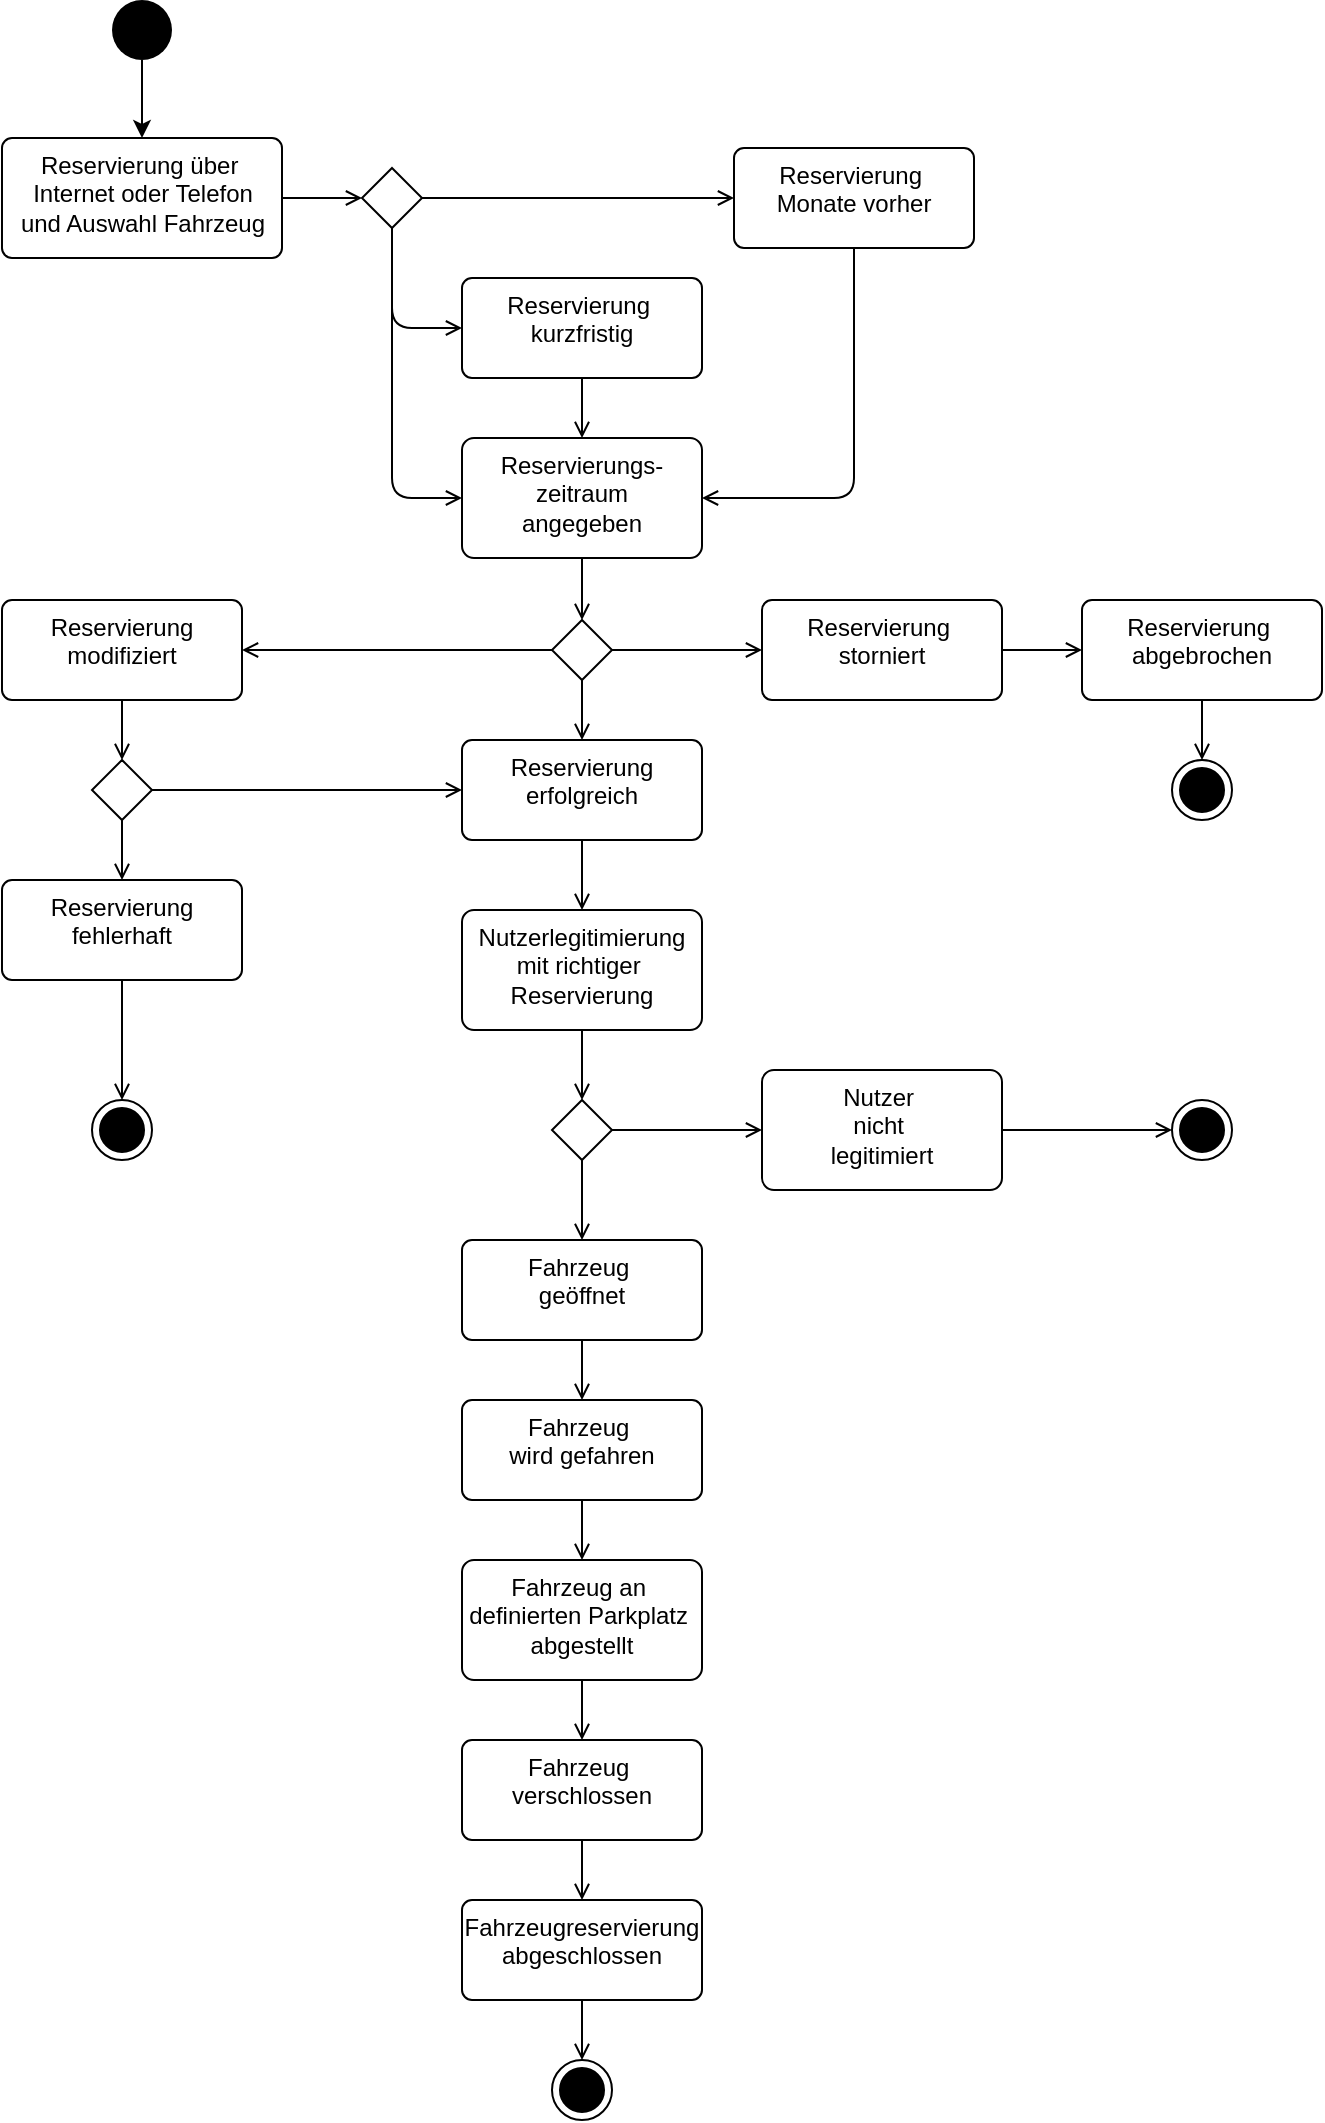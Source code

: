 <mxfile>
    <diagram id="r2AKeFDaDW2Wl4H9EOPQ" name="Zustandsdiagramm">
        <mxGraphModel dx="1558" dy="933" grid="1" gridSize="10" guides="1" tooltips="1" connect="1" arrows="1" fold="1" page="1" pageScale="1" pageWidth="827" pageHeight="1169" math="0" shadow="0">
            <root>
                <mxCell id="0"/>
                <mxCell id="1" parent="0"/>
                <mxCell id="6" style="edgeStyle=none;html=1;exitX=0.5;exitY=1;exitDx=0;exitDy=0;" edge="1" parent="1" source="2" target="4">
                    <mxGeometry relative="1" as="geometry"/>
                </mxCell>
                <mxCell id="2" value="" style="ellipse;fillColor=#000000;strokeColor=none;" parent="1" vertex="1">
                    <mxGeometry x="145" y="50" width="30" height="30" as="geometry"/>
                </mxCell>
                <mxCell id="3" value="" style="ellipse;html=1;shape=endState;fillColor=#000000;strokeColor=#000000;" parent="1" vertex="1">
                    <mxGeometry x="365" y="1080" width="30" height="30" as="geometry"/>
                </mxCell>
                <mxCell id="70" style="edgeStyle=none;html=1;entryX=0;entryY=0.5;entryDx=0;entryDy=0;endArrow=open;endFill=0;" edge="1" parent="1" source="4" target="69">
                    <mxGeometry relative="1" as="geometry"/>
                </mxCell>
                <mxCell id="4" value="Reservierung über&amp;nbsp;&lt;br&gt;Internet oder Telefon&lt;br&gt;und Auswahl&amp;nbsp;Fahrzeug" style="html=1;align=center;verticalAlign=top;rounded=1;absoluteArcSize=1;arcSize=10;dashed=0;" vertex="1" parent="1">
                    <mxGeometry x="90" y="119" width="140" height="60" as="geometry"/>
                </mxCell>
                <mxCell id="91" style="edgeStyle=none;html=1;endArrow=open;endFill=0;" edge="1" parent="1" source="13" target="90">
                    <mxGeometry relative="1" as="geometry"/>
                </mxCell>
                <mxCell id="13" value="Reservierung&amp;nbsp;&lt;br&gt;storniert" style="whiteSpace=wrap;html=1;verticalAlign=top;rounded=1;arcSize=10;dashed=0;" vertex="1" parent="1">
                    <mxGeometry x="470" y="350" width="120" height="50" as="geometry"/>
                </mxCell>
                <mxCell id="78" style="edgeStyle=none;html=1;endArrow=open;endFill=0;" edge="1" parent="1" source="14" target="77">
                    <mxGeometry relative="1" as="geometry"/>
                </mxCell>
                <mxCell id="14" value="Reservierungs-&lt;br&gt;zeitraum&lt;br&gt;angegeben" style="whiteSpace=wrap;html=1;verticalAlign=top;rounded=1;arcSize=10;dashed=0;" vertex="1" parent="1">
                    <mxGeometry x="320" y="269" width="120" height="60" as="geometry"/>
                </mxCell>
                <mxCell id="74" style="edgeStyle=none;html=1;endArrow=open;endFill=0;" edge="1" parent="1" source="15" target="14">
                    <mxGeometry relative="1" as="geometry"/>
                </mxCell>
                <mxCell id="15" value="Reservierung&amp;nbsp;&lt;br&gt;kurzfristig" style="whiteSpace=wrap;html=1;verticalAlign=top;rounded=1;arcSize=10;dashed=0;" vertex="1" parent="1">
                    <mxGeometry x="320" y="189" width="120" height="50" as="geometry"/>
                </mxCell>
                <mxCell id="75" style="edgeStyle=none;html=1;endArrow=open;endFill=0;entryX=1;entryY=0.5;entryDx=0;entryDy=0;" edge="1" parent="1" source="16" target="14">
                    <mxGeometry relative="1" as="geometry">
                        <mxPoint x="480" y="299" as="targetPoint"/>
                        <Array as="points">
                            <mxPoint x="516" y="299"/>
                        </Array>
                    </mxGeometry>
                </mxCell>
                <mxCell id="16" value="Reservierung&amp;nbsp;&lt;br&gt;Monate vorher" style="whiteSpace=wrap;html=1;verticalAlign=top;rounded=1;arcSize=10;dashed=0;" vertex="1" parent="1">
                    <mxGeometry x="456" y="124" width="120" height="50" as="geometry"/>
                </mxCell>
                <mxCell id="99" style="edgeStyle=none;html=1;endArrow=open;endFill=0;" edge="1" parent="1" source="17" target="98">
                    <mxGeometry relative="1" as="geometry"/>
                </mxCell>
                <mxCell id="17" value="Reservierung&lt;br&gt;modifiziert" style="whiteSpace=wrap;html=1;verticalAlign=top;rounded=1;arcSize=10;dashed=0;" vertex="1" parent="1">
                    <mxGeometry x="90" y="350" width="120" height="50" as="geometry"/>
                </mxCell>
                <mxCell id="72" style="edgeStyle=none;html=1;endArrow=open;endFill=0;entryX=0;entryY=0.5;entryDx=0;entryDy=0;" edge="1" parent="1" source="69" target="15">
                    <mxGeometry relative="1" as="geometry">
                        <Array as="points">
                            <mxPoint x="285" y="214"/>
                        </Array>
                    </mxGeometry>
                </mxCell>
                <mxCell id="73" style="edgeStyle=none;html=1;endArrow=open;endFill=0;" edge="1" parent="1" source="69" target="16">
                    <mxGeometry relative="1" as="geometry"/>
                </mxCell>
                <mxCell id="76" style="edgeStyle=none;html=1;exitX=0.5;exitY=1;exitDx=0;exitDy=0;endArrow=open;endFill=0;entryX=0;entryY=0.5;entryDx=0;entryDy=0;" edge="1" parent="1" source="69" target="14">
                    <mxGeometry relative="1" as="geometry">
                        <Array as="points">
                            <mxPoint x="285" y="299"/>
                        </Array>
                    </mxGeometry>
                </mxCell>
                <mxCell id="69" value="" style="rhombus;" vertex="1" parent="1">
                    <mxGeometry x="270" y="134" width="30" height="30" as="geometry"/>
                </mxCell>
                <mxCell id="79" style="edgeStyle=none;html=1;endArrow=open;endFill=0;" edge="1" parent="1" source="77" target="13">
                    <mxGeometry relative="1" as="geometry"/>
                </mxCell>
                <mxCell id="84" style="edgeStyle=none;html=1;endArrow=open;endFill=0;" edge="1" parent="1" source="77" target="17">
                    <mxGeometry relative="1" as="geometry"/>
                </mxCell>
                <mxCell id="87" style="edgeStyle=none;html=1;endArrow=open;endFill=0;" edge="1" parent="1" source="77" target="86">
                    <mxGeometry relative="1" as="geometry"/>
                </mxCell>
                <mxCell id="77" value="" style="rhombus;" vertex="1" parent="1">
                    <mxGeometry x="365" y="360" width="30" height="30" as="geometry"/>
                </mxCell>
                <mxCell id="81" value="" style="ellipse;html=1;shape=endState;fillColor=#000000;strokeColor=#000000;" vertex="1" parent="1">
                    <mxGeometry x="675" y="430" width="30" height="30" as="geometry"/>
                </mxCell>
                <mxCell id="106" style="edgeStyle=none;html=1;endArrow=open;endFill=0;" edge="1" parent="1" source="86" target="103">
                    <mxGeometry relative="1" as="geometry"/>
                </mxCell>
                <mxCell id="86" value="Reservierung&lt;br&gt;erfolgreich" style="whiteSpace=wrap;html=1;verticalAlign=top;rounded=1;arcSize=10;dashed=0;" vertex="1" parent="1">
                    <mxGeometry x="320" y="420" width="120" height="50" as="geometry"/>
                </mxCell>
                <mxCell id="92" style="edgeStyle=none;html=1;endArrow=open;endFill=0;" edge="1" parent="1" source="90" target="81">
                    <mxGeometry relative="1" as="geometry"/>
                </mxCell>
                <mxCell id="90" value="Reservierung&amp;nbsp;&lt;br&gt;abgebrochen" style="whiteSpace=wrap;html=1;verticalAlign=top;rounded=1;arcSize=10;dashed=0;" vertex="1" parent="1">
                    <mxGeometry x="630" y="350" width="120" height="50" as="geometry"/>
                </mxCell>
                <mxCell id="96" style="edgeStyle=none;html=1;endArrow=open;endFill=0;" edge="1" parent="1" source="93" target="95">
                    <mxGeometry relative="1" as="geometry"/>
                </mxCell>
                <mxCell id="93" value="Reservierung&lt;br&gt;fehlerhaft" style="whiteSpace=wrap;html=1;verticalAlign=top;rounded=1;arcSize=10;dashed=0;" vertex="1" parent="1">
                    <mxGeometry x="90" y="490" width="120" height="50" as="geometry"/>
                </mxCell>
                <mxCell id="95" value="" style="ellipse;html=1;shape=endState;fillColor=#000000;strokeColor=#000000;" vertex="1" parent="1">
                    <mxGeometry x="135" y="600" width="30" height="30" as="geometry"/>
                </mxCell>
                <mxCell id="100" style="edgeStyle=none;html=1;endArrow=open;endFill=0;" edge="1" parent="1" source="98" target="93">
                    <mxGeometry relative="1" as="geometry"/>
                </mxCell>
                <mxCell id="101" style="edgeStyle=none;html=1;endArrow=open;endFill=0;" edge="1" parent="1" source="98" target="86">
                    <mxGeometry relative="1" as="geometry"/>
                </mxCell>
                <mxCell id="98" value="" style="rhombus;" vertex="1" parent="1">
                    <mxGeometry x="135" y="430" width="30" height="30" as="geometry"/>
                </mxCell>
                <mxCell id="108" style="edgeStyle=none;html=1;endArrow=open;endFill=0;" edge="1" parent="1" source="103" target="107">
                    <mxGeometry relative="1" as="geometry"/>
                </mxCell>
                <mxCell id="103" value="Nutzerlegitimierung&lt;br&gt;mit richtiger&amp;nbsp;&lt;br&gt;Reservierung" style="whiteSpace=wrap;html=1;verticalAlign=top;rounded=1;arcSize=10;dashed=0;" vertex="1" parent="1">
                    <mxGeometry x="320" y="505" width="120" height="60" as="geometry"/>
                </mxCell>
                <mxCell id="118" style="edgeStyle=none;html=1;endArrow=open;endFill=0;" edge="1" parent="1" source="104" target="116">
                    <mxGeometry relative="1" as="geometry"/>
                </mxCell>
                <mxCell id="104" value="Fahrzeug&amp;nbsp;&lt;br&gt;geöffnet" style="whiteSpace=wrap;html=1;verticalAlign=top;rounded=1;arcSize=10;dashed=0;" vertex="1" parent="1">
                    <mxGeometry x="320" y="670" width="120" height="50" as="geometry"/>
                </mxCell>
                <mxCell id="109" style="edgeStyle=none;html=1;endArrow=open;endFill=0;" edge="1" parent="1" source="107" target="104">
                    <mxGeometry relative="1" as="geometry"/>
                </mxCell>
                <mxCell id="115" style="edgeStyle=none;html=1;endArrow=open;endFill=0;" edge="1" parent="1" source="107" target="113">
                    <mxGeometry relative="1" as="geometry"/>
                </mxCell>
                <mxCell id="107" value="" style="rhombus;" vertex="1" parent="1">
                    <mxGeometry x="365" y="600" width="30" height="30" as="geometry"/>
                </mxCell>
                <mxCell id="110" value="" style="ellipse;html=1;shape=endState;fillColor=#000000;strokeColor=#000000;" vertex="1" parent="1">
                    <mxGeometry x="675" y="600" width="30" height="30" as="geometry"/>
                </mxCell>
                <mxCell id="114" style="edgeStyle=none;html=1;endArrow=open;endFill=0;" edge="1" parent="1" source="113" target="110">
                    <mxGeometry relative="1" as="geometry"/>
                </mxCell>
                <mxCell id="113" value="Nutzer&amp;nbsp;&lt;br&gt;nicht&amp;nbsp;&lt;br&gt;legitimiert" style="whiteSpace=wrap;html=1;verticalAlign=top;rounded=1;arcSize=10;dashed=0;" vertex="1" parent="1">
                    <mxGeometry x="470" y="585" width="120" height="60" as="geometry"/>
                </mxCell>
                <mxCell id="120" style="edgeStyle=none;html=1;endArrow=open;endFill=0;" edge="1" parent="1" source="116" target="117">
                    <mxGeometry relative="1" as="geometry"/>
                </mxCell>
                <mxCell id="116" value="Fahrzeug&amp;nbsp;&lt;br&gt;wird gefahren" style="whiteSpace=wrap;html=1;verticalAlign=top;rounded=1;arcSize=10;dashed=0;" vertex="1" parent="1">
                    <mxGeometry x="320" y="750" width="120" height="50" as="geometry"/>
                </mxCell>
                <mxCell id="122" style="edgeStyle=none;html=1;endArrow=open;endFill=0;" edge="1" parent="1" source="117" target="121">
                    <mxGeometry relative="1" as="geometry"/>
                </mxCell>
                <mxCell id="117" value="Fahrzeug an&amp;nbsp;&lt;br&gt;definierten Parkplatz&amp;nbsp;&lt;br&gt;abgestellt" style="whiteSpace=wrap;html=1;verticalAlign=top;rounded=1;arcSize=10;dashed=0;" vertex="1" parent="1">
                    <mxGeometry x="320" y="830" width="120" height="60" as="geometry"/>
                </mxCell>
                <mxCell id="124" style="edgeStyle=none;html=1;endArrow=open;endFill=0;" edge="1" parent="1" source="121" target="123">
                    <mxGeometry relative="1" as="geometry"/>
                </mxCell>
                <mxCell id="121" value="Fahrzeug&amp;nbsp;&lt;br&gt;verschlossen" style="whiteSpace=wrap;html=1;verticalAlign=top;rounded=1;arcSize=10;dashed=0;" vertex="1" parent="1">
                    <mxGeometry x="320" y="920" width="120" height="50" as="geometry"/>
                </mxCell>
                <mxCell id="125" style="edgeStyle=none;html=1;endArrow=open;endFill=0;" edge="1" parent="1" source="123" target="3">
                    <mxGeometry relative="1" as="geometry"/>
                </mxCell>
                <mxCell id="123" value="Fahrzeugreservierung&lt;br&gt;abgeschlossen" style="whiteSpace=wrap;html=1;verticalAlign=top;rounded=1;arcSize=10;dashed=0;" vertex="1" parent="1">
                    <mxGeometry x="320" y="1000" width="120" height="50" as="geometry"/>
                </mxCell>
            </root>
        </mxGraphModel>
    </diagram>
</mxfile>